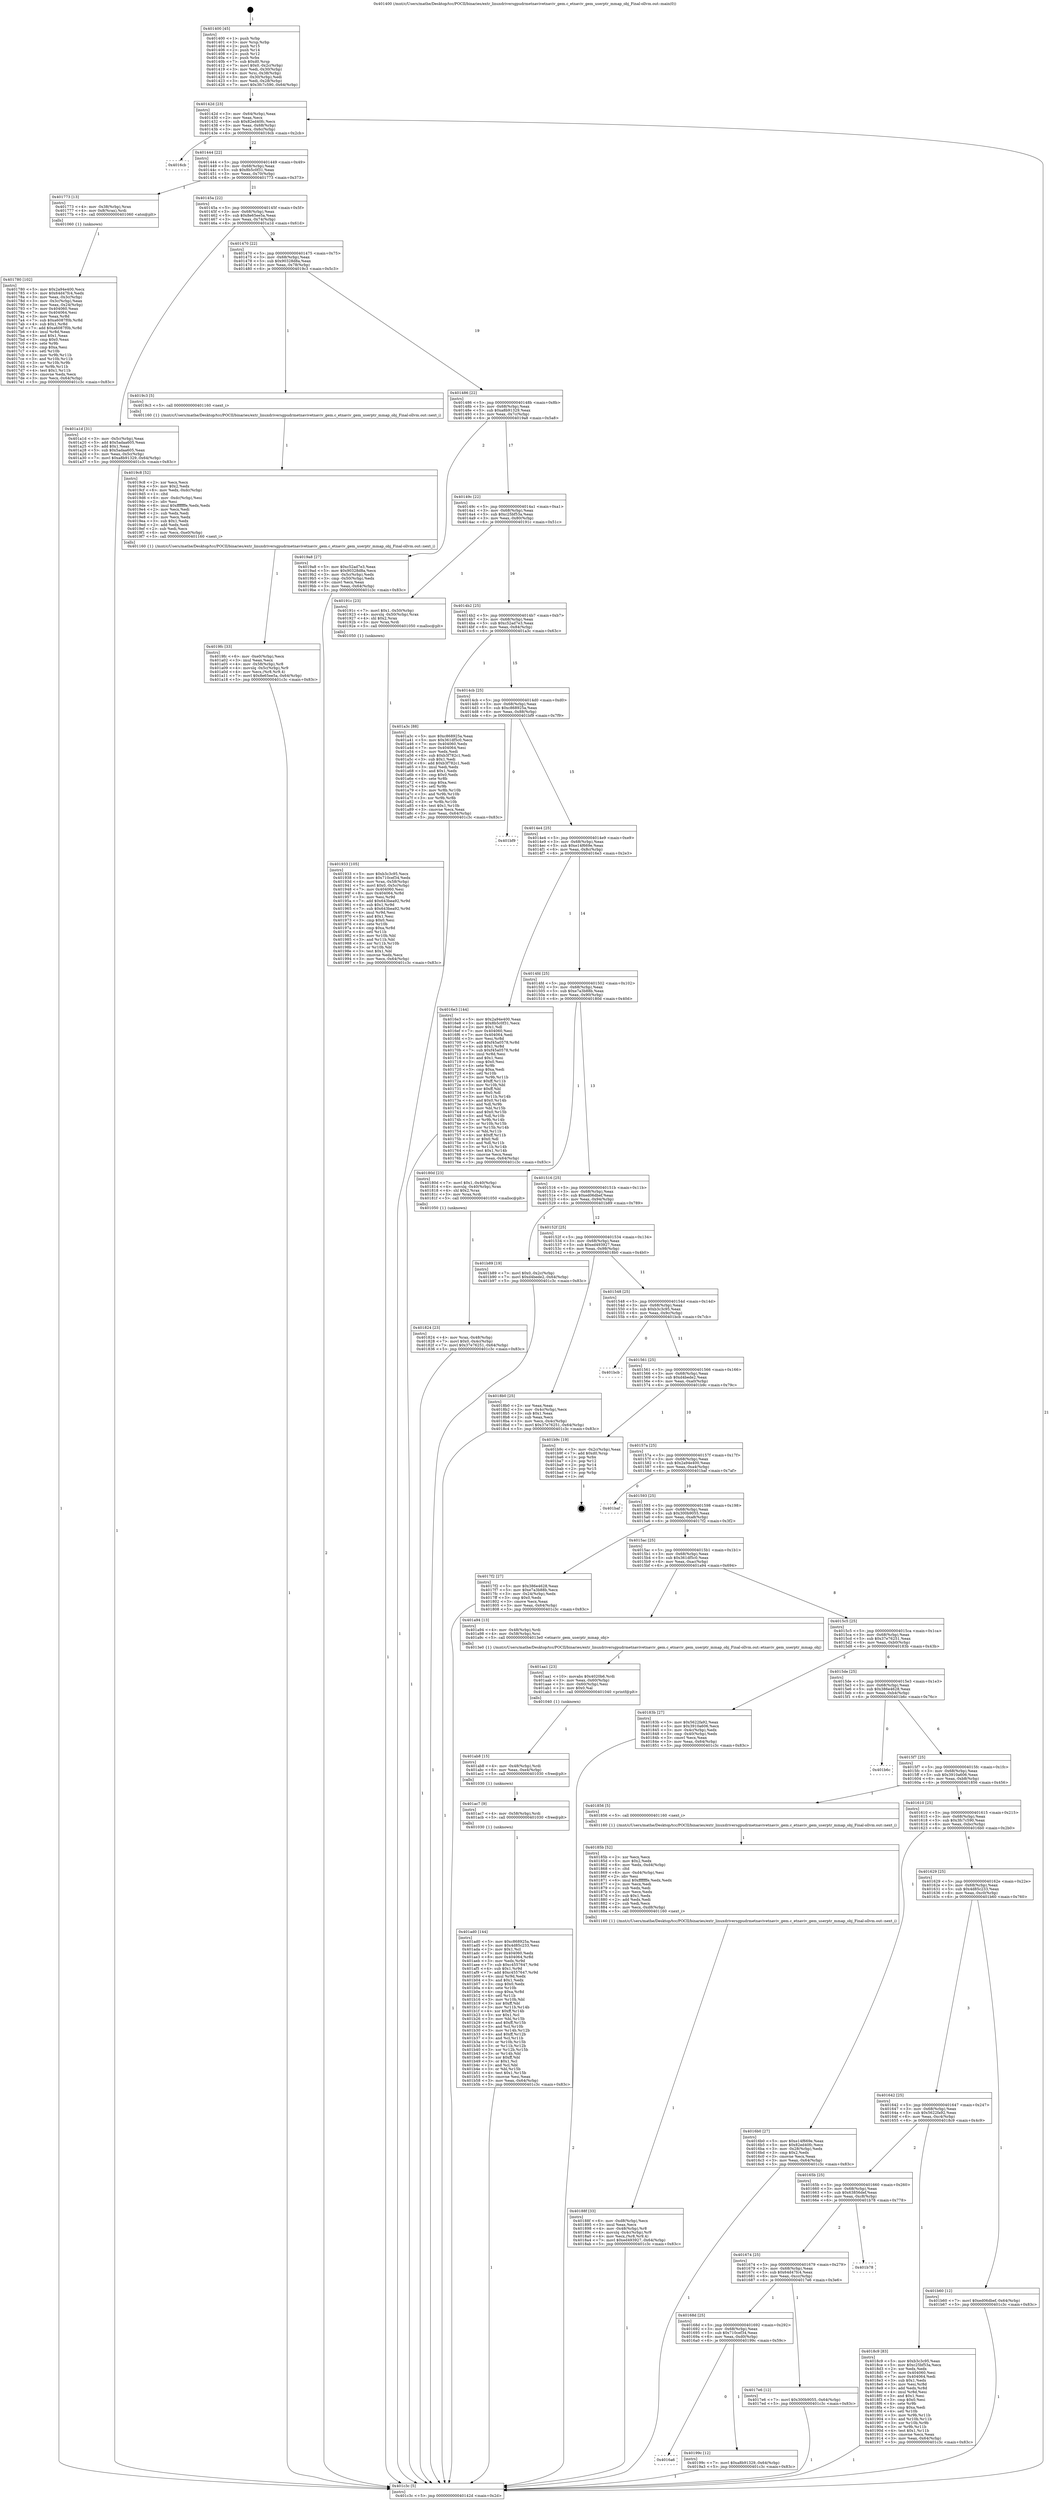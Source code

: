 digraph "0x401400" {
  label = "0x401400 (/mnt/c/Users/mathe/Desktop/tcc/POCII/binaries/extr_linuxdriversgpudrmetnavivetnaviv_gem.c_etnaviv_gem_userptr_mmap_obj_Final-ollvm.out::main(0))"
  labelloc = "t"
  node[shape=record]

  Entry [label="",width=0.3,height=0.3,shape=circle,fillcolor=black,style=filled]
  "0x40142d" [label="{
     0x40142d [23]\l
     | [instrs]\l
     &nbsp;&nbsp;0x40142d \<+3\>: mov -0x64(%rbp),%eax\l
     &nbsp;&nbsp;0x401430 \<+2\>: mov %eax,%ecx\l
     &nbsp;&nbsp;0x401432 \<+6\>: sub $0x82ed40fc,%ecx\l
     &nbsp;&nbsp;0x401438 \<+3\>: mov %eax,-0x68(%rbp)\l
     &nbsp;&nbsp;0x40143b \<+3\>: mov %ecx,-0x6c(%rbp)\l
     &nbsp;&nbsp;0x40143e \<+6\>: je 00000000004016cb \<main+0x2cb\>\l
  }"]
  "0x4016cb" [label="{
     0x4016cb\l
  }", style=dashed]
  "0x401444" [label="{
     0x401444 [22]\l
     | [instrs]\l
     &nbsp;&nbsp;0x401444 \<+5\>: jmp 0000000000401449 \<main+0x49\>\l
     &nbsp;&nbsp;0x401449 \<+3\>: mov -0x68(%rbp),%eax\l
     &nbsp;&nbsp;0x40144c \<+5\>: sub $0x8b5c0f31,%eax\l
     &nbsp;&nbsp;0x401451 \<+3\>: mov %eax,-0x70(%rbp)\l
     &nbsp;&nbsp;0x401454 \<+6\>: je 0000000000401773 \<main+0x373\>\l
  }"]
  Exit [label="",width=0.3,height=0.3,shape=circle,fillcolor=black,style=filled,peripheries=2]
  "0x401773" [label="{
     0x401773 [13]\l
     | [instrs]\l
     &nbsp;&nbsp;0x401773 \<+4\>: mov -0x38(%rbp),%rax\l
     &nbsp;&nbsp;0x401777 \<+4\>: mov 0x8(%rax),%rdi\l
     &nbsp;&nbsp;0x40177b \<+5\>: call 0000000000401060 \<atoi@plt\>\l
     | [calls]\l
     &nbsp;&nbsp;0x401060 \{1\} (unknown)\l
  }"]
  "0x40145a" [label="{
     0x40145a [22]\l
     | [instrs]\l
     &nbsp;&nbsp;0x40145a \<+5\>: jmp 000000000040145f \<main+0x5f\>\l
     &nbsp;&nbsp;0x40145f \<+3\>: mov -0x68(%rbp),%eax\l
     &nbsp;&nbsp;0x401462 \<+5\>: sub $0x8e65ee5a,%eax\l
     &nbsp;&nbsp;0x401467 \<+3\>: mov %eax,-0x74(%rbp)\l
     &nbsp;&nbsp;0x40146a \<+6\>: je 0000000000401a1d \<main+0x61d\>\l
  }"]
  "0x401ad0" [label="{
     0x401ad0 [144]\l
     | [instrs]\l
     &nbsp;&nbsp;0x401ad0 \<+5\>: mov $0xc868925a,%eax\l
     &nbsp;&nbsp;0x401ad5 \<+5\>: mov $0x4d85c233,%esi\l
     &nbsp;&nbsp;0x401ada \<+2\>: mov $0x1,%cl\l
     &nbsp;&nbsp;0x401adc \<+7\>: mov 0x404060,%edx\l
     &nbsp;&nbsp;0x401ae3 \<+8\>: mov 0x404064,%r8d\l
     &nbsp;&nbsp;0x401aeb \<+3\>: mov %edx,%r9d\l
     &nbsp;&nbsp;0x401aee \<+7\>: sub $0xc4557647,%r9d\l
     &nbsp;&nbsp;0x401af5 \<+4\>: sub $0x1,%r9d\l
     &nbsp;&nbsp;0x401af9 \<+7\>: add $0xc4557647,%r9d\l
     &nbsp;&nbsp;0x401b00 \<+4\>: imul %r9d,%edx\l
     &nbsp;&nbsp;0x401b04 \<+3\>: and $0x1,%edx\l
     &nbsp;&nbsp;0x401b07 \<+3\>: cmp $0x0,%edx\l
     &nbsp;&nbsp;0x401b0a \<+4\>: sete %r10b\l
     &nbsp;&nbsp;0x401b0e \<+4\>: cmp $0xa,%r8d\l
     &nbsp;&nbsp;0x401b12 \<+4\>: setl %r11b\l
     &nbsp;&nbsp;0x401b16 \<+3\>: mov %r10b,%bl\l
     &nbsp;&nbsp;0x401b19 \<+3\>: xor $0xff,%bl\l
     &nbsp;&nbsp;0x401b1c \<+3\>: mov %r11b,%r14b\l
     &nbsp;&nbsp;0x401b1f \<+4\>: xor $0xff,%r14b\l
     &nbsp;&nbsp;0x401b23 \<+3\>: xor $0x1,%cl\l
     &nbsp;&nbsp;0x401b26 \<+3\>: mov %bl,%r15b\l
     &nbsp;&nbsp;0x401b29 \<+4\>: and $0xff,%r15b\l
     &nbsp;&nbsp;0x401b2d \<+3\>: and %cl,%r10b\l
     &nbsp;&nbsp;0x401b30 \<+3\>: mov %r14b,%r12b\l
     &nbsp;&nbsp;0x401b33 \<+4\>: and $0xff,%r12b\l
     &nbsp;&nbsp;0x401b37 \<+3\>: and %cl,%r11b\l
     &nbsp;&nbsp;0x401b3a \<+3\>: or %r10b,%r15b\l
     &nbsp;&nbsp;0x401b3d \<+3\>: or %r11b,%r12b\l
     &nbsp;&nbsp;0x401b40 \<+3\>: xor %r12b,%r15b\l
     &nbsp;&nbsp;0x401b43 \<+3\>: or %r14b,%bl\l
     &nbsp;&nbsp;0x401b46 \<+3\>: xor $0xff,%bl\l
     &nbsp;&nbsp;0x401b49 \<+3\>: or $0x1,%cl\l
     &nbsp;&nbsp;0x401b4c \<+2\>: and %cl,%bl\l
     &nbsp;&nbsp;0x401b4e \<+3\>: or %bl,%r15b\l
     &nbsp;&nbsp;0x401b51 \<+4\>: test $0x1,%r15b\l
     &nbsp;&nbsp;0x401b55 \<+3\>: cmovne %esi,%eax\l
     &nbsp;&nbsp;0x401b58 \<+3\>: mov %eax,-0x64(%rbp)\l
     &nbsp;&nbsp;0x401b5b \<+5\>: jmp 0000000000401c3c \<main+0x83c\>\l
  }"]
  "0x401a1d" [label="{
     0x401a1d [31]\l
     | [instrs]\l
     &nbsp;&nbsp;0x401a1d \<+3\>: mov -0x5c(%rbp),%eax\l
     &nbsp;&nbsp;0x401a20 \<+5\>: add $0x5adaa605,%eax\l
     &nbsp;&nbsp;0x401a25 \<+3\>: add $0x1,%eax\l
     &nbsp;&nbsp;0x401a28 \<+5\>: sub $0x5adaa605,%eax\l
     &nbsp;&nbsp;0x401a2d \<+3\>: mov %eax,-0x5c(%rbp)\l
     &nbsp;&nbsp;0x401a30 \<+7\>: movl $0xa8b91329,-0x64(%rbp)\l
     &nbsp;&nbsp;0x401a37 \<+5\>: jmp 0000000000401c3c \<main+0x83c\>\l
  }"]
  "0x401470" [label="{
     0x401470 [22]\l
     | [instrs]\l
     &nbsp;&nbsp;0x401470 \<+5\>: jmp 0000000000401475 \<main+0x75\>\l
     &nbsp;&nbsp;0x401475 \<+3\>: mov -0x68(%rbp),%eax\l
     &nbsp;&nbsp;0x401478 \<+5\>: sub $0x90328d8a,%eax\l
     &nbsp;&nbsp;0x40147d \<+3\>: mov %eax,-0x78(%rbp)\l
     &nbsp;&nbsp;0x401480 \<+6\>: je 00000000004019c3 \<main+0x5c3\>\l
  }"]
  "0x401ac7" [label="{
     0x401ac7 [9]\l
     | [instrs]\l
     &nbsp;&nbsp;0x401ac7 \<+4\>: mov -0x58(%rbp),%rdi\l
     &nbsp;&nbsp;0x401acb \<+5\>: call 0000000000401030 \<free@plt\>\l
     | [calls]\l
     &nbsp;&nbsp;0x401030 \{1\} (unknown)\l
  }"]
  "0x4019c3" [label="{
     0x4019c3 [5]\l
     | [instrs]\l
     &nbsp;&nbsp;0x4019c3 \<+5\>: call 0000000000401160 \<next_i\>\l
     | [calls]\l
     &nbsp;&nbsp;0x401160 \{1\} (/mnt/c/Users/mathe/Desktop/tcc/POCII/binaries/extr_linuxdriversgpudrmetnavivetnaviv_gem.c_etnaviv_gem_userptr_mmap_obj_Final-ollvm.out::next_i)\l
  }"]
  "0x401486" [label="{
     0x401486 [22]\l
     | [instrs]\l
     &nbsp;&nbsp;0x401486 \<+5\>: jmp 000000000040148b \<main+0x8b\>\l
     &nbsp;&nbsp;0x40148b \<+3\>: mov -0x68(%rbp),%eax\l
     &nbsp;&nbsp;0x40148e \<+5\>: sub $0xa8b91329,%eax\l
     &nbsp;&nbsp;0x401493 \<+3\>: mov %eax,-0x7c(%rbp)\l
     &nbsp;&nbsp;0x401496 \<+6\>: je 00000000004019a8 \<main+0x5a8\>\l
  }"]
  "0x401ab8" [label="{
     0x401ab8 [15]\l
     | [instrs]\l
     &nbsp;&nbsp;0x401ab8 \<+4\>: mov -0x48(%rbp),%rdi\l
     &nbsp;&nbsp;0x401abc \<+6\>: mov %eax,-0xe4(%rbp)\l
     &nbsp;&nbsp;0x401ac2 \<+5\>: call 0000000000401030 \<free@plt\>\l
     | [calls]\l
     &nbsp;&nbsp;0x401030 \{1\} (unknown)\l
  }"]
  "0x4019a8" [label="{
     0x4019a8 [27]\l
     | [instrs]\l
     &nbsp;&nbsp;0x4019a8 \<+5\>: mov $0xc52ad7e3,%eax\l
     &nbsp;&nbsp;0x4019ad \<+5\>: mov $0x90328d8a,%ecx\l
     &nbsp;&nbsp;0x4019b2 \<+3\>: mov -0x5c(%rbp),%edx\l
     &nbsp;&nbsp;0x4019b5 \<+3\>: cmp -0x50(%rbp),%edx\l
     &nbsp;&nbsp;0x4019b8 \<+3\>: cmovl %ecx,%eax\l
     &nbsp;&nbsp;0x4019bb \<+3\>: mov %eax,-0x64(%rbp)\l
     &nbsp;&nbsp;0x4019be \<+5\>: jmp 0000000000401c3c \<main+0x83c\>\l
  }"]
  "0x40149c" [label="{
     0x40149c [22]\l
     | [instrs]\l
     &nbsp;&nbsp;0x40149c \<+5\>: jmp 00000000004014a1 \<main+0xa1\>\l
     &nbsp;&nbsp;0x4014a1 \<+3\>: mov -0x68(%rbp),%eax\l
     &nbsp;&nbsp;0x4014a4 \<+5\>: sub $0xc25bf53a,%eax\l
     &nbsp;&nbsp;0x4014a9 \<+3\>: mov %eax,-0x80(%rbp)\l
     &nbsp;&nbsp;0x4014ac \<+6\>: je 000000000040191c \<main+0x51c\>\l
  }"]
  "0x401aa1" [label="{
     0x401aa1 [23]\l
     | [instrs]\l
     &nbsp;&nbsp;0x401aa1 \<+10\>: movabs $0x4020b6,%rdi\l
     &nbsp;&nbsp;0x401aab \<+3\>: mov %eax,-0x60(%rbp)\l
     &nbsp;&nbsp;0x401aae \<+3\>: mov -0x60(%rbp),%esi\l
     &nbsp;&nbsp;0x401ab1 \<+2\>: mov $0x0,%al\l
     &nbsp;&nbsp;0x401ab3 \<+5\>: call 0000000000401040 \<printf@plt\>\l
     | [calls]\l
     &nbsp;&nbsp;0x401040 \{1\} (unknown)\l
  }"]
  "0x40191c" [label="{
     0x40191c [23]\l
     | [instrs]\l
     &nbsp;&nbsp;0x40191c \<+7\>: movl $0x1,-0x50(%rbp)\l
     &nbsp;&nbsp;0x401923 \<+4\>: movslq -0x50(%rbp),%rax\l
     &nbsp;&nbsp;0x401927 \<+4\>: shl $0x2,%rax\l
     &nbsp;&nbsp;0x40192b \<+3\>: mov %rax,%rdi\l
     &nbsp;&nbsp;0x40192e \<+5\>: call 0000000000401050 \<malloc@plt\>\l
     | [calls]\l
     &nbsp;&nbsp;0x401050 \{1\} (unknown)\l
  }"]
  "0x4014b2" [label="{
     0x4014b2 [25]\l
     | [instrs]\l
     &nbsp;&nbsp;0x4014b2 \<+5\>: jmp 00000000004014b7 \<main+0xb7\>\l
     &nbsp;&nbsp;0x4014b7 \<+3\>: mov -0x68(%rbp),%eax\l
     &nbsp;&nbsp;0x4014ba \<+5\>: sub $0xc52ad7e3,%eax\l
     &nbsp;&nbsp;0x4014bf \<+6\>: mov %eax,-0x84(%rbp)\l
     &nbsp;&nbsp;0x4014c5 \<+6\>: je 0000000000401a3c \<main+0x63c\>\l
  }"]
  "0x4019fc" [label="{
     0x4019fc [33]\l
     | [instrs]\l
     &nbsp;&nbsp;0x4019fc \<+6\>: mov -0xe0(%rbp),%ecx\l
     &nbsp;&nbsp;0x401a02 \<+3\>: imul %eax,%ecx\l
     &nbsp;&nbsp;0x401a05 \<+4\>: mov -0x58(%rbp),%r8\l
     &nbsp;&nbsp;0x401a09 \<+4\>: movslq -0x5c(%rbp),%r9\l
     &nbsp;&nbsp;0x401a0d \<+4\>: mov %ecx,(%r8,%r9,4)\l
     &nbsp;&nbsp;0x401a11 \<+7\>: movl $0x8e65ee5a,-0x64(%rbp)\l
     &nbsp;&nbsp;0x401a18 \<+5\>: jmp 0000000000401c3c \<main+0x83c\>\l
  }"]
  "0x401a3c" [label="{
     0x401a3c [88]\l
     | [instrs]\l
     &nbsp;&nbsp;0x401a3c \<+5\>: mov $0xc868925a,%eax\l
     &nbsp;&nbsp;0x401a41 \<+5\>: mov $0x361df5c0,%ecx\l
     &nbsp;&nbsp;0x401a46 \<+7\>: mov 0x404060,%edx\l
     &nbsp;&nbsp;0x401a4d \<+7\>: mov 0x404064,%esi\l
     &nbsp;&nbsp;0x401a54 \<+2\>: mov %edx,%edi\l
     &nbsp;&nbsp;0x401a56 \<+6\>: sub $0xb3f782c1,%edi\l
     &nbsp;&nbsp;0x401a5c \<+3\>: sub $0x1,%edi\l
     &nbsp;&nbsp;0x401a5f \<+6\>: add $0xb3f782c1,%edi\l
     &nbsp;&nbsp;0x401a65 \<+3\>: imul %edi,%edx\l
     &nbsp;&nbsp;0x401a68 \<+3\>: and $0x1,%edx\l
     &nbsp;&nbsp;0x401a6b \<+3\>: cmp $0x0,%edx\l
     &nbsp;&nbsp;0x401a6e \<+4\>: sete %r8b\l
     &nbsp;&nbsp;0x401a72 \<+3\>: cmp $0xa,%esi\l
     &nbsp;&nbsp;0x401a75 \<+4\>: setl %r9b\l
     &nbsp;&nbsp;0x401a79 \<+3\>: mov %r8b,%r10b\l
     &nbsp;&nbsp;0x401a7c \<+3\>: and %r9b,%r10b\l
     &nbsp;&nbsp;0x401a7f \<+3\>: xor %r9b,%r8b\l
     &nbsp;&nbsp;0x401a82 \<+3\>: or %r8b,%r10b\l
     &nbsp;&nbsp;0x401a85 \<+4\>: test $0x1,%r10b\l
     &nbsp;&nbsp;0x401a89 \<+3\>: cmovne %ecx,%eax\l
     &nbsp;&nbsp;0x401a8c \<+3\>: mov %eax,-0x64(%rbp)\l
     &nbsp;&nbsp;0x401a8f \<+5\>: jmp 0000000000401c3c \<main+0x83c\>\l
  }"]
  "0x4014cb" [label="{
     0x4014cb [25]\l
     | [instrs]\l
     &nbsp;&nbsp;0x4014cb \<+5\>: jmp 00000000004014d0 \<main+0xd0\>\l
     &nbsp;&nbsp;0x4014d0 \<+3\>: mov -0x68(%rbp),%eax\l
     &nbsp;&nbsp;0x4014d3 \<+5\>: sub $0xc868925a,%eax\l
     &nbsp;&nbsp;0x4014d8 \<+6\>: mov %eax,-0x88(%rbp)\l
     &nbsp;&nbsp;0x4014de \<+6\>: je 0000000000401bf9 \<main+0x7f9\>\l
  }"]
  "0x4019c8" [label="{
     0x4019c8 [52]\l
     | [instrs]\l
     &nbsp;&nbsp;0x4019c8 \<+2\>: xor %ecx,%ecx\l
     &nbsp;&nbsp;0x4019ca \<+5\>: mov $0x2,%edx\l
     &nbsp;&nbsp;0x4019cf \<+6\>: mov %edx,-0xdc(%rbp)\l
     &nbsp;&nbsp;0x4019d5 \<+1\>: cltd\l
     &nbsp;&nbsp;0x4019d6 \<+6\>: mov -0xdc(%rbp),%esi\l
     &nbsp;&nbsp;0x4019dc \<+2\>: idiv %esi\l
     &nbsp;&nbsp;0x4019de \<+6\>: imul $0xfffffffe,%edx,%edx\l
     &nbsp;&nbsp;0x4019e4 \<+2\>: mov %ecx,%edi\l
     &nbsp;&nbsp;0x4019e6 \<+2\>: sub %edx,%edi\l
     &nbsp;&nbsp;0x4019e8 \<+2\>: mov %ecx,%edx\l
     &nbsp;&nbsp;0x4019ea \<+3\>: sub $0x1,%edx\l
     &nbsp;&nbsp;0x4019ed \<+2\>: add %edx,%edi\l
     &nbsp;&nbsp;0x4019ef \<+2\>: sub %edi,%ecx\l
     &nbsp;&nbsp;0x4019f1 \<+6\>: mov %ecx,-0xe0(%rbp)\l
     &nbsp;&nbsp;0x4019f7 \<+5\>: call 0000000000401160 \<next_i\>\l
     | [calls]\l
     &nbsp;&nbsp;0x401160 \{1\} (/mnt/c/Users/mathe/Desktop/tcc/POCII/binaries/extr_linuxdriversgpudrmetnavivetnaviv_gem.c_etnaviv_gem_userptr_mmap_obj_Final-ollvm.out::next_i)\l
  }"]
  "0x401bf9" [label="{
     0x401bf9\l
  }", style=dashed]
  "0x4014e4" [label="{
     0x4014e4 [25]\l
     | [instrs]\l
     &nbsp;&nbsp;0x4014e4 \<+5\>: jmp 00000000004014e9 \<main+0xe9\>\l
     &nbsp;&nbsp;0x4014e9 \<+3\>: mov -0x68(%rbp),%eax\l
     &nbsp;&nbsp;0x4014ec \<+5\>: sub $0xe14f669e,%eax\l
     &nbsp;&nbsp;0x4014f1 \<+6\>: mov %eax,-0x8c(%rbp)\l
     &nbsp;&nbsp;0x4014f7 \<+6\>: je 00000000004016e3 \<main+0x2e3\>\l
  }"]
  "0x4016a6" [label="{
     0x4016a6\l
  }", style=dashed]
  "0x4016e3" [label="{
     0x4016e3 [144]\l
     | [instrs]\l
     &nbsp;&nbsp;0x4016e3 \<+5\>: mov $0x2a94e400,%eax\l
     &nbsp;&nbsp;0x4016e8 \<+5\>: mov $0x8b5c0f31,%ecx\l
     &nbsp;&nbsp;0x4016ed \<+2\>: mov $0x1,%dl\l
     &nbsp;&nbsp;0x4016ef \<+7\>: mov 0x404060,%esi\l
     &nbsp;&nbsp;0x4016f6 \<+7\>: mov 0x404064,%edi\l
     &nbsp;&nbsp;0x4016fd \<+3\>: mov %esi,%r8d\l
     &nbsp;&nbsp;0x401700 \<+7\>: add $0xf45a0578,%r8d\l
     &nbsp;&nbsp;0x401707 \<+4\>: sub $0x1,%r8d\l
     &nbsp;&nbsp;0x40170b \<+7\>: sub $0xf45a0578,%r8d\l
     &nbsp;&nbsp;0x401712 \<+4\>: imul %r8d,%esi\l
     &nbsp;&nbsp;0x401716 \<+3\>: and $0x1,%esi\l
     &nbsp;&nbsp;0x401719 \<+3\>: cmp $0x0,%esi\l
     &nbsp;&nbsp;0x40171c \<+4\>: sete %r9b\l
     &nbsp;&nbsp;0x401720 \<+3\>: cmp $0xa,%edi\l
     &nbsp;&nbsp;0x401723 \<+4\>: setl %r10b\l
     &nbsp;&nbsp;0x401727 \<+3\>: mov %r9b,%r11b\l
     &nbsp;&nbsp;0x40172a \<+4\>: xor $0xff,%r11b\l
     &nbsp;&nbsp;0x40172e \<+3\>: mov %r10b,%bl\l
     &nbsp;&nbsp;0x401731 \<+3\>: xor $0xff,%bl\l
     &nbsp;&nbsp;0x401734 \<+3\>: xor $0x0,%dl\l
     &nbsp;&nbsp;0x401737 \<+3\>: mov %r11b,%r14b\l
     &nbsp;&nbsp;0x40173a \<+4\>: and $0x0,%r14b\l
     &nbsp;&nbsp;0x40173e \<+3\>: and %dl,%r9b\l
     &nbsp;&nbsp;0x401741 \<+3\>: mov %bl,%r15b\l
     &nbsp;&nbsp;0x401744 \<+4\>: and $0x0,%r15b\l
     &nbsp;&nbsp;0x401748 \<+3\>: and %dl,%r10b\l
     &nbsp;&nbsp;0x40174b \<+3\>: or %r9b,%r14b\l
     &nbsp;&nbsp;0x40174e \<+3\>: or %r10b,%r15b\l
     &nbsp;&nbsp;0x401751 \<+3\>: xor %r15b,%r14b\l
     &nbsp;&nbsp;0x401754 \<+3\>: or %bl,%r11b\l
     &nbsp;&nbsp;0x401757 \<+4\>: xor $0xff,%r11b\l
     &nbsp;&nbsp;0x40175b \<+3\>: or $0x0,%dl\l
     &nbsp;&nbsp;0x40175e \<+3\>: and %dl,%r11b\l
     &nbsp;&nbsp;0x401761 \<+3\>: or %r11b,%r14b\l
     &nbsp;&nbsp;0x401764 \<+4\>: test $0x1,%r14b\l
     &nbsp;&nbsp;0x401768 \<+3\>: cmovne %ecx,%eax\l
     &nbsp;&nbsp;0x40176b \<+3\>: mov %eax,-0x64(%rbp)\l
     &nbsp;&nbsp;0x40176e \<+5\>: jmp 0000000000401c3c \<main+0x83c\>\l
  }"]
  "0x4014fd" [label="{
     0x4014fd [25]\l
     | [instrs]\l
     &nbsp;&nbsp;0x4014fd \<+5\>: jmp 0000000000401502 \<main+0x102\>\l
     &nbsp;&nbsp;0x401502 \<+3\>: mov -0x68(%rbp),%eax\l
     &nbsp;&nbsp;0x401505 \<+5\>: sub $0xe7a3b88b,%eax\l
     &nbsp;&nbsp;0x40150a \<+6\>: mov %eax,-0x90(%rbp)\l
     &nbsp;&nbsp;0x401510 \<+6\>: je 000000000040180d \<main+0x40d\>\l
  }"]
  "0x40199c" [label="{
     0x40199c [12]\l
     | [instrs]\l
     &nbsp;&nbsp;0x40199c \<+7\>: movl $0xa8b91329,-0x64(%rbp)\l
     &nbsp;&nbsp;0x4019a3 \<+5\>: jmp 0000000000401c3c \<main+0x83c\>\l
  }"]
  "0x40180d" [label="{
     0x40180d [23]\l
     | [instrs]\l
     &nbsp;&nbsp;0x40180d \<+7\>: movl $0x1,-0x40(%rbp)\l
     &nbsp;&nbsp;0x401814 \<+4\>: movslq -0x40(%rbp),%rax\l
     &nbsp;&nbsp;0x401818 \<+4\>: shl $0x2,%rax\l
     &nbsp;&nbsp;0x40181c \<+3\>: mov %rax,%rdi\l
     &nbsp;&nbsp;0x40181f \<+5\>: call 0000000000401050 \<malloc@plt\>\l
     | [calls]\l
     &nbsp;&nbsp;0x401050 \{1\} (unknown)\l
  }"]
  "0x401516" [label="{
     0x401516 [25]\l
     | [instrs]\l
     &nbsp;&nbsp;0x401516 \<+5\>: jmp 000000000040151b \<main+0x11b\>\l
     &nbsp;&nbsp;0x40151b \<+3\>: mov -0x68(%rbp),%eax\l
     &nbsp;&nbsp;0x40151e \<+5\>: sub $0xed06dbef,%eax\l
     &nbsp;&nbsp;0x401523 \<+6\>: mov %eax,-0x94(%rbp)\l
     &nbsp;&nbsp;0x401529 \<+6\>: je 0000000000401b89 \<main+0x789\>\l
  }"]
  "0x401933" [label="{
     0x401933 [105]\l
     | [instrs]\l
     &nbsp;&nbsp;0x401933 \<+5\>: mov $0xb3c3c95,%ecx\l
     &nbsp;&nbsp;0x401938 \<+5\>: mov $0x710cef34,%edx\l
     &nbsp;&nbsp;0x40193d \<+4\>: mov %rax,-0x58(%rbp)\l
     &nbsp;&nbsp;0x401941 \<+7\>: movl $0x0,-0x5c(%rbp)\l
     &nbsp;&nbsp;0x401948 \<+7\>: mov 0x404060,%esi\l
     &nbsp;&nbsp;0x40194f \<+8\>: mov 0x404064,%r8d\l
     &nbsp;&nbsp;0x401957 \<+3\>: mov %esi,%r9d\l
     &nbsp;&nbsp;0x40195a \<+7\>: add $0x643bea92,%r9d\l
     &nbsp;&nbsp;0x401961 \<+4\>: sub $0x1,%r9d\l
     &nbsp;&nbsp;0x401965 \<+7\>: sub $0x643bea92,%r9d\l
     &nbsp;&nbsp;0x40196c \<+4\>: imul %r9d,%esi\l
     &nbsp;&nbsp;0x401970 \<+3\>: and $0x1,%esi\l
     &nbsp;&nbsp;0x401973 \<+3\>: cmp $0x0,%esi\l
     &nbsp;&nbsp;0x401976 \<+4\>: sete %r10b\l
     &nbsp;&nbsp;0x40197a \<+4\>: cmp $0xa,%r8d\l
     &nbsp;&nbsp;0x40197e \<+4\>: setl %r11b\l
     &nbsp;&nbsp;0x401982 \<+3\>: mov %r10b,%bl\l
     &nbsp;&nbsp;0x401985 \<+3\>: and %r11b,%bl\l
     &nbsp;&nbsp;0x401988 \<+3\>: xor %r11b,%r10b\l
     &nbsp;&nbsp;0x40198b \<+3\>: or %r10b,%bl\l
     &nbsp;&nbsp;0x40198e \<+3\>: test $0x1,%bl\l
     &nbsp;&nbsp;0x401991 \<+3\>: cmovne %edx,%ecx\l
     &nbsp;&nbsp;0x401994 \<+3\>: mov %ecx,-0x64(%rbp)\l
     &nbsp;&nbsp;0x401997 \<+5\>: jmp 0000000000401c3c \<main+0x83c\>\l
  }"]
  "0x401b89" [label="{
     0x401b89 [19]\l
     | [instrs]\l
     &nbsp;&nbsp;0x401b89 \<+7\>: movl $0x0,-0x2c(%rbp)\l
     &nbsp;&nbsp;0x401b90 \<+7\>: movl $0xd4bede2,-0x64(%rbp)\l
     &nbsp;&nbsp;0x401b97 \<+5\>: jmp 0000000000401c3c \<main+0x83c\>\l
  }"]
  "0x40152f" [label="{
     0x40152f [25]\l
     | [instrs]\l
     &nbsp;&nbsp;0x40152f \<+5\>: jmp 0000000000401534 \<main+0x134\>\l
     &nbsp;&nbsp;0x401534 \<+3\>: mov -0x68(%rbp),%eax\l
     &nbsp;&nbsp;0x401537 \<+5\>: sub $0xed493927,%eax\l
     &nbsp;&nbsp;0x40153c \<+6\>: mov %eax,-0x98(%rbp)\l
     &nbsp;&nbsp;0x401542 \<+6\>: je 00000000004018b0 \<main+0x4b0\>\l
  }"]
  "0x40188f" [label="{
     0x40188f [33]\l
     | [instrs]\l
     &nbsp;&nbsp;0x40188f \<+6\>: mov -0xd8(%rbp),%ecx\l
     &nbsp;&nbsp;0x401895 \<+3\>: imul %eax,%ecx\l
     &nbsp;&nbsp;0x401898 \<+4\>: mov -0x48(%rbp),%r8\l
     &nbsp;&nbsp;0x40189c \<+4\>: movslq -0x4c(%rbp),%r9\l
     &nbsp;&nbsp;0x4018a0 \<+4\>: mov %ecx,(%r8,%r9,4)\l
     &nbsp;&nbsp;0x4018a4 \<+7\>: movl $0xed493927,-0x64(%rbp)\l
     &nbsp;&nbsp;0x4018ab \<+5\>: jmp 0000000000401c3c \<main+0x83c\>\l
  }"]
  "0x4018b0" [label="{
     0x4018b0 [25]\l
     | [instrs]\l
     &nbsp;&nbsp;0x4018b0 \<+2\>: xor %eax,%eax\l
     &nbsp;&nbsp;0x4018b2 \<+3\>: mov -0x4c(%rbp),%ecx\l
     &nbsp;&nbsp;0x4018b5 \<+3\>: sub $0x1,%eax\l
     &nbsp;&nbsp;0x4018b8 \<+2\>: sub %eax,%ecx\l
     &nbsp;&nbsp;0x4018ba \<+3\>: mov %ecx,-0x4c(%rbp)\l
     &nbsp;&nbsp;0x4018bd \<+7\>: movl $0x37e76251,-0x64(%rbp)\l
     &nbsp;&nbsp;0x4018c4 \<+5\>: jmp 0000000000401c3c \<main+0x83c\>\l
  }"]
  "0x401548" [label="{
     0x401548 [25]\l
     | [instrs]\l
     &nbsp;&nbsp;0x401548 \<+5\>: jmp 000000000040154d \<main+0x14d\>\l
     &nbsp;&nbsp;0x40154d \<+3\>: mov -0x68(%rbp),%eax\l
     &nbsp;&nbsp;0x401550 \<+5\>: sub $0xb3c3c95,%eax\l
     &nbsp;&nbsp;0x401555 \<+6\>: mov %eax,-0x9c(%rbp)\l
     &nbsp;&nbsp;0x40155b \<+6\>: je 0000000000401bcb \<main+0x7cb\>\l
  }"]
  "0x40185b" [label="{
     0x40185b [52]\l
     | [instrs]\l
     &nbsp;&nbsp;0x40185b \<+2\>: xor %ecx,%ecx\l
     &nbsp;&nbsp;0x40185d \<+5\>: mov $0x2,%edx\l
     &nbsp;&nbsp;0x401862 \<+6\>: mov %edx,-0xd4(%rbp)\l
     &nbsp;&nbsp;0x401868 \<+1\>: cltd\l
     &nbsp;&nbsp;0x401869 \<+6\>: mov -0xd4(%rbp),%esi\l
     &nbsp;&nbsp;0x40186f \<+2\>: idiv %esi\l
     &nbsp;&nbsp;0x401871 \<+6\>: imul $0xfffffffe,%edx,%edx\l
     &nbsp;&nbsp;0x401877 \<+2\>: mov %ecx,%edi\l
     &nbsp;&nbsp;0x401879 \<+2\>: sub %edx,%edi\l
     &nbsp;&nbsp;0x40187b \<+2\>: mov %ecx,%edx\l
     &nbsp;&nbsp;0x40187d \<+3\>: sub $0x1,%edx\l
     &nbsp;&nbsp;0x401880 \<+2\>: add %edx,%edi\l
     &nbsp;&nbsp;0x401882 \<+2\>: sub %edi,%ecx\l
     &nbsp;&nbsp;0x401884 \<+6\>: mov %ecx,-0xd8(%rbp)\l
     &nbsp;&nbsp;0x40188a \<+5\>: call 0000000000401160 \<next_i\>\l
     | [calls]\l
     &nbsp;&nbsp;0x401160 \{1\} (/mnt/c/Users/mathe/Desktop/tcc/POCII/binaries/extr_linuxdriversgpudrmetnavivetnaviv_gem.c_etnaviv_gem_userptr_mmap_obj_Final-ollvm.out::next_i)\l
  }"]
  "0x401bcb" [label="{
     0x401bcb\l
  }", style=dashed]
  "0x401561" [label="{
     0x401561 [25]\l
     | [instrs]\l
     &nbsp;&nbsp;0x401561 \<+5\>: jmp 0000000000401566 \<main+0x166\>\l
     &nbsp;&nbsp;0x401566 \<+3\>: mov -0x68(%rbp),%eax\l
     &nbsp;&nbsp;0x401569 \<+5\>: sub $0xd4bede2,%eax\l
     &nbsp;&nbsp;0x40156e \<+6\>: mov %eax,-0xa0(%rbp)\l
     &nbsp;&nbsp;0x401574 \<+6\>: je 0000000000401b9c \<main+0x79c\>\l
  }"]
  "0x401824" [label="{
     0x401824 [23]\l
     | [instrs]\l
     &nbsp;&nbsp;0x401824 \<+4\>: mov %rax,-0x48(%rbp)\l
     &nbsp;&nbsp;0x401828 \<+7\>: movl $0x0,-0x4c(%rbp)\l
     &nbsp;&nbsp;0x40182f \<+7\>: movl $0x37e76251,-0x64(%rbp)\l
     &nbsp;&nbsp;0x401836 \<+5\>: jmp 0000000000401c3c \<main+0x83c\>\l
  }"]
  "0x401b9c" [label="{
     0x401b9c [19]\l
     | [instrs]\l
     &nbsp;&nbsp;0x401b9c \<+3\>: mov -0x2c(%rbp),%eax\l
     &nbsp;&nbsp;0x401b9f \<+7\>: add $0xd0,%rsp\l
     &nbsp;&nbsp;0x401ba6 \<+1\>: pop %rbx\l
     &nbsp;&nbsp;0x401ba7 \<+2\>: pop %r12\l
     &nbsp;&nbsp;0x401ba9 \<+2\>: pop %r14\l
     &nbsp;&nbsp;0x401bab \<+2\>: pop %r15\l
     &nbsp;&nbsp;0x401bad \<+1\>: pop %rbp\l
     &nbsp;&nbsp;0x401bae \<+1\>: ret\l
  }"]
  "0x40157a" [label="{
     0x40157a [25]\l
     | [instrs]\l
     &nbsp;&nbsp;0x40157a \<+5\>: jmp 000000000040157f \<main+0x17f\>\l
     &nbsp;&nbsp;0x40157f \<+3\>: mov -0x68(%rbp),%eax\l
     &nbsp;&nbsp;0x401582 \<+5\>: sub $0x2a94e400,%eax\l
     &nbsp;&nbsp;0x401587 \<+6\>: mov %eax,-0xa4(%rbp)\l
     &nbsp;&nbsp;0x40158d \<+6\>: je 0000000000401baf \<main+0x7af\>\l
  }"]
  "0x40168d" [label="{
     0x40168d [25]\l
     | [instrs]\l
     &nbsp;&nbsp;0x40168d \<+5\>: jmp 0000000000401692 \<main+0x292\>\l
     &nbsp;&nbsp;0x401692 \<+3\>: mov -0x68(%rbp),%eax\l
     &nbsp;&nbsp;0x401695 \<+5\>: sub $0x710cef34,%eax\l
     &nbsp;&nbsp;0x40169a \<+6\>: mov %eax,-0xd0(%rbp)\l
     &nbsp;&nbsp;0x4016a0 \<+6\>: je 000000000040199c \<main+0x59c\>\l
  }"]
  "0x401baf" [label="{
     0x401baf\l
  }", style=dashed]
  "0x401593" [label="{
     0x401593 [25]\l
     | [instrs]\l
     &nbsp;&nbsp;0x401593 \<+5\>: jmp 0000000000401598 \<main+0x198\>\l
     &nbsp;&nbsp;0x401598 \<+3\>: mov -0x68(%rbp),%eax\l
     &nbsp;&nbsp;0x40159b \<+5\>: sub $0x300b9055,%eax\l
     &nbsp;&nbsp;0x4015a0 \<+6\>: mov %eax,-0xa8(%rbp)\l
     &nbsp;&nbsp;0x4015a6 \<+6\>: je 00000000004017f2 \<main+0x3f2\>\l
  }"]
  "0x4017e6" [label="{
     0x4017e6 [12]\l
     | [instrs]\l
     &nbsp;&nbsp;0x4017e6 \<+7\>: movl $0x300b9055,-0x64(%rbp)\l
     &nbsp;&nbsp;0x4017ed \<+5\>: jmp 0000000000401c3c \<main+0x83c\>\l
  }"]
  "0x4017f2" [label="{
     0x4017f2 [27]\l
     | [instrs]\l
     &nbsp;&nbsp;0x4017f2 \<+5\>: mov $0x386e4628,%eax\l
     &nbsp;&nbsp;0x4017f7 \<+5\>: mov $0xe7a3b88b,%ecx\l
     &nbsp;&nbsp;0x4017fc \<+3\>: mov -0x24(%rbp),%edx\l
     &nbsp;&nbsp;0x4017ff \<+3\>: cmp $0x0,%edx\l
     &nbsp;&nbsp;0x401802 \<+3\>: cmove %ecx,%eax\l
     &nbsp;&nbsp;0x401805 \<+3\>: mov %eax,-0x64(%rbp)\l
     &nbsp;&nbsp;0x401808 \<+5\>: jmp 0000000000401c3c \<main+0x83c\>\l
  }"]
  "0x4015ac" [label="{
     0x4015ac [25]\l
     | [instrs]\l
     &nbsp;&nbsp;0x4015ac \<+5\>: jmp 00000000004015b1 \<main+0x1b1\>\l
     &nbsp;&nbsp;0x4015b1 \<+3\>: mov -0x68(%rbp),%eax\l
     &nbsp;&nbsp;0x4015b4 \<+5\>: sub $0x361df5c0,%eax\l
     &nbsp;&nbsp;0x4015b9 \<+6\>: mov %eax,-0xac(%rbp)\l
     &nbsp;&nbsp;0x4015bf \<+6\>: je 0000000000401a94 \<main+0x694\>\l
  }"]
  "0x401674" [label="{
     0x401674 [25]\l
     | [instrs]\l
     &nbsp;&nbsp;0x401674 \<+5\>: jmp 0000000000401679 \<main+0x279\>\l
     &nbsp;&nbsp;0x401679 \<+3\>: mov -0x68(%rbp),%eax\l
     &nbsp;&nbsp;0x40167c \<+5\>: sub $0x64d47fc4,%eax\l
     &nbsp;&nbsp;0x401681 \<+6\>: mov %eax,-0xcc(%rbp)\l
     &nbsp;&nbsp;0x401687 \<+6\>: je 00000000004017e6 \<main+0x3e6\>\l
  }"]
  "0x401a94" [label="{
     0x401a94 [13]\l
     | [instrs]\l
     &nbsp;&nbsp;0x401a94 \<+4\>: mov -0x48(%rbp),%rdi\l
     &nbsp;&nbsp;0x401a98 \<+4\>: mov -0x58(%rbp),%rsi\l
     &nbsp;&nbsp;0x401a9c \<+5\>: call 00000000004013e0 \<etnaviv_gem_userptr_mmap_obj\>\l
     | [calls]\l
     &nbsp;&nbsp;0x4013e0 \{1\} (/mnt/c/Users/mathe/Desktop/tcc/POCII/binaries/extr_linuxdriversgpudrmetnavivetnaviv_gem.c_etnaviv_gem_userptr_mmap_obj_Final-ollvm.out::etnaviv_gem_userptr_mmap_obj)\l
  }"]
  "0x4015c5" [label="{
     0x4015c5 [25]\l
     | [instrs]\l
     &nbsp;&nbsp;0x4015c5 \<+5\>: jmp 00000000004015ca \<main+0x1ca\>\l
     &nbsp;&nbsp;0x4015ca \<+3\>: mov -0x68(%rbp),%eax\l
     &nbsp;&nbsp;0x4015cd \<+5\>: sub $0x37e76251,%eax\l
     &nbsp;&nbsp;0x4015d2 \<+6\>: mov %eax,-0xb0(%rbp)\l
     &nbsp;&nbsp;0x4015d8 \<+6\>: je 000000000040183b \<main+0x43b\>\l
  }"]
  "0x401b78" [label="{
     0x401b78\l
  }", style=dashed]
  "0x40183b" [label="{
     0x40183b [27]\l
     | [instrs]\l
     &nbsp;&nbsp;0x40183b \<+5\>: mov $0x5622fa92,%eax\l
     &nbsp;&nbsp;0x401840 \<+5\>: mov $0x3910a606,%ecx\l
     &nbsp;&nbsp;0x401845 \<+3\>: mov -0x4c(%rbp),%edx\l
     &nbsp;&nbsp;0x401848 \<+3\>: cmp -0x40(%rbp),%edx\l
     &nbsp;&nbsp;0x40184b \<+3\>: cmovl %ecx,%eax\l
     &nbsp;&nbsp;0x40184e \<+3\>: mov %eax,-0x64(%rbp)\l
     &nbsp;&nbsp;0x401851 \<+5\>: jmp 0000000000401c3c \<main+0x83c\>\l
  }"]
  "0x4015de" [label="{
     0x4015de [25]\l
     | [instrs]\l
     &nbsp;&nbsp;0x4015de \<+5\>: jmp 00000000004015e3 \<main+0x1e3\>\l
     &nbsp;&nbsp;0x4015e3 \<+3\>: mov -0x68(%rbp),%eax\l
     &nbsp;&nbsp;0x4015e6 \<+5\>: sub $0x386e4628,%eax\l
     &nbsp;&nbsp;0x4015eb \<+6\>: mov %eax,-0xb4(%rbp)\l
     &nbsp;&nbsp;0x4015f1 \<+6\>: je 0000000000401b6c \<main+0x76c\>\l
  }"]
  "0x40165b" [label="{
     0x40165b [25]\l
     | [instrs]\l
     &nbsp;&nbsp;0x40165b \<+5\>: jmp 0000000000401660 \<main+0x260\>\l
     &nbsp;&nbsp;0x401660 \<+3\>: mov -0x68(%rbp),%eax\l
     &nbsp;&nbsp;0x401663 \<+5\>: sub $0x63856def,%eax\l
     &nbsp;&nbsp;0x401668 \<+6\>: mov %eax,-0xc8(%rbp)\l
     &nbsp;&nbsp;0x40166e \<+6\>: je 0000000000401b78 \<main+0x778\>\l
  }"]
  "0x401b6c" [label="{
     0x401b6c\l
  }", style=dashed]
  "0x4015f7" [label="{
     0x4015f7 [25]\l
     | [instrs]\l
     &nbsp;&nbsp;0x4015f7 \<+5\>: jmp 00000000004015fc \<main+0x1fc\>\l
     &nbsp;&nbsp;0x4015fc \<+3\>: mov -0x68(%rbp),%eax\l
     &nbsp;&nbsp;0x4015ff \<+5\>: sub $0x3910a606,%eax\l
     &nbsp;&nbsp;0x401604 \<+6\>: mov %eax,-0xb8(%rbp)\l
     &nbsp;&nbsp;0x40160a \<+6\>: je 0000000000401856 \<main+0x456\>\l
  }"]
  "0x4018c9" [label="{
     0x4018c9 [83]\l
     | [instrs]\l
     &nbsp;&nbsp;0x4018c9 \<+5\>: mov $0xb3c3c95,%eax\l
     &nbsp;&nbsp;0x4018ce \<+5\>: mov $0xc25bf53a,%ecx\l
     &nbsp;&nbsp;0x4018d3 \<+2\>: xor %edx,%edx\l
     &nbsp;&nbsp;0x4018d5 \<+7\>: mov 0x404060,%esi\l
     &nbsp;&nbsp;0x4018dc \<+7\>: mov 0x404064,%edi\l
     &nbsp;&nbsp;0x4018e3 \<+3\>: sub $0x1,%edx\l
     &nbsp;&nbsp;0x4018e6 \<+3\>: mov %esi,%r8d\l
     &nbsp;&nbsp;0x4018e9 \<+3\>: add %edx,%r8d\l
     &nbsp;&nbsp;0x4018ec \<+4\>: imul %r8d,%esi\l
     &nbsp;&nbsp;0x4018f0 \<+3\>: and $0x1,%esi\l
     &nbsp;&nbsp;0x4018f3 \<+3\>: cmp $0x0,%esi\l
     &nbsp;&nbsp;0x4018f6 \<+4\>: sete %r9b\l
     &nbsp;&nbsp;0x4018fa \<+3\>: cmp $0xa,%edi\l
     &nbsp;&nbsp;0x4018fd \<+4\>: setl %r10b\l
     &nbsp;&nbsp;0x401901 \<+3\>: mov %r9b,%r11b\l
     &nbsp;&nbsp;0x401904 \<+3\>: and %r10b,%r11b\l
     &nbsp;&nbsp;0x401907 \<+3\>: xor %r10b,%r9b\l
     &nbsp;&nbsp;0x40190a \<+3\>: or %r9b,%r11b\l
     &nbsp;&nbsp;0x40190d \<+4\>: test $0x1,%r11b\l
     &nbsp;&nbsp;0x401911 \<+3\>: cmovne %ecx,%eax\l
     &nbsp;&nbsp;0x401914 \<+3\>: mov %eax,-0x64(%rbp)\l
     &nbsp;&nbsp;0x401917 \<+5\>: jmp 0000000000401c3c \<main+0x83c\>\l
  }"]
  "0x401856" [label="{
     0x401856 [5]\l
     | [instrs]\l
     &nbsp;&nbsp;0x401856 \<+5\>: call 0000000000401160 \<next_i\>\l
     | [calls]\l
     &nbsp;&nbsp;0x401160 \{1\} (/mnt/c/Users/mathe/Desktop/tcc/POCII/binaries/extr_linuxdriversgpudrmetnavivetnaviv_gem.c_etnaviv_gem_userptr_mmap_obj_Final-ollvm.out::next_i)\l
  }"]
  "0x401610" [label="{
     0x401610 [25]\l
     | [instrs]\l
     &nbsp;&nbsp;0x401610 \<+5\>: jmp 0000000000401615 \<main+0x215\>\l
     &nbsp;&nbsp;0x401615 \<+3\>: mov -0x68(%rbp),%eax\l
     &nbsp;&nbsp;0x401618 \<+5\>: sub $0x3fc7c590,%eax\l
     &nbsp;&nbsp;0x40161d \<+6\>: mov %eax,-0xbc(%rbp)\l
     &nbsp;&nbsp;0x401623 \<+6\>: je 00000000004016b0 \<main+0x2b0\>\l
  }"]
  "0x401642" [label="{
     0x401642 [25]\l
     | [instrs]\l
     &nbsp;&nbsp;0x401642 \<+5\>: jmp 0000000000401647 \<main+0x247\>\l
     &nbsp;&nbsp;0x401647 \<+3\>: mov -0x68(%rbp),%eax\l
     &nbsp;&nbsp;0x40164a \<+5\>: sub $0x5622fa92,%eax\l
     &nbsp;&nbsp;0x40164f \<+6\>: mov %eax,-0xc4(%rbp)\l
     &nbsp;&nbsp;0x401655 \<+6\>: je 00000000004018c9 \<main+0x4c9\>\l
  }"]
  "0x4016b0" [label="{
     0x4016b0 [27]\l
     | [instrs]\l
     &nbsp;&nbsp;0x4016b0 \<+5\>: mov $0xe14f669e,%eax\l
     &nbsp;&nbsp;0x4016b5 \<+5\>: mov $0x82ed40fc,%ecx\l
     &nbsp;&nbsp;0x4016ba \<+3\>: mov -0x28(%rbp),%edx\l
     &nbsp;&nbsp;0x4016bd \<+3\>: cmp $0x2,%edx\l
     &nbsp;&nbsp;0x4016c0 \<+3\>: cmovne %ecx,%eax\l
     &nbsp;&nbsp;0x4016c3 \<+3\>: mov %eax,-0x64(%rbp)\l
     &nbsp;&nbsp;0x4016c6 \<+5\>: jmp 0000000000401c3c \<main+0x83c\>\l
  }"]
  "0x401629" [label="{
     0x401629 [25]\l
     | [instrs]\l
     &nbsp;&nbsp;0x401629 \<+5\>: jmp 000000000040162e \<main+0x22e\>\l
     &nbsp;&nbsp;0x40162e \<+3\>: mov -0x68(%rbp),%eax\l
     &nbsp;&nbsp;0x401631 \<+5\>: sub $0x4d85c233,%eax\l
     &nbsp;&nbsp;0x401636 \<+6\>: mov %eax,-0xc0(%rbp)\l
     &nbsp;&nbsp;0x40163c \<+6\>: je 0000000000401b60 \<main+0x760\>\l
  }"]
  "0x401c3c" [label="{
     0x401c3c [5]\l
     | [instrs]\l
     &nbsp;&nbsp;0x401c3c \<+5\>: jmp 000000000040142d \<main+0x2d\>\l
  }"]
  "0x401400" [label="{
     0x401400 [45]\l
     | [instrs]\l
     &nbsp;&nbsp;0x401400 \<+1\>: push %rbp\l
     &nbsp;&nbsp;0x401401 \<+3\>: mov %rsp,%rbp\l
     &nbsp;&nbsp;0x401404 \<+2\>: push %r15\l
     &nbsp;&nbsp;0x401406 \<+2\>: push %r14\l
     &nbsp;&nbsp;0x401408 \<+2\>: push %r12\l
     &nbsp;&nbsp;0x40140a \<+1\>: push %rbx\l
     &nbsp;&nbsp;0x40140b \<+7\>: sub $0xd0,%rsp\l
     &nbsp;&nbsp;0x401412 \<+7\>: movl $0x0,-0x2c(%rbp)\l
     &nbsp;&nbsp;0x401419 \<+3\>: mov %edi,-0x30(%rbp)\l
     &nbsp;&nbsp;0x40141c \<+4\>: mov %rsi,-0x38(%rbp)\l
     &nbsp;&nbsp;0x401420 \<+3\>: mov -0x30(%rbp),%edi\l
     &nbsp;&nbsp;0x401423 \<+3\>: mov %edi,-0x28(%rbp)\l
     &nbsp;&nbsp;0x401426 \<+7\>: movl $0x3fc7c590,-0x64(%rbp)\l
  }"]
  "0x401780" [label="{
     0x401780 [102]\l
     | [instrs]\l
     &nbsp;&nbsp;0x401780 \<+5\>: mov $0x2a94e400,%ecx\l
     &nbsp;&nbsp;0x401785 \<+5\>: mov $0x64d47fc4,%edx\l
     &nbsp;&nbsp;0x40178a \<+3\>: mov %eax,-0x3c(%rbp)\l
     &nbsp;&nbsp;0x40178d \<+3\>: mov -0x3c(%rbp),%eax\l
     &nbsp;&nbsp;0x401790 \<+3\>: mov %eax,-0x24(%rbp)\l
     &nbsp;&nbsp;0x401793 \<+7\>: mov 0x404060,%eax\l
     &nbsp;&nbsp;0x40179a \<+7\>: mov 0x404064,%esi\l
     &nbsp;&nbsp;0x4017a1 \<+3\>: mov %eax,%r8d\l
     &nbsp;&nbsp;0x4017a4 \<+7\>: sub $0xa6087f0b,%r8d\l
     &nbsp;&nbsp;0x4017ab \<+4\>: sub $0x1,%r8d\l
     &nbsp;&nbsp;0x4017af \<+7\>: add $0xa6087f0b,%r8d\l
     &nbsp;&nbsp;0x4017b6 \<+4\>: imul %r8d,%eax\l
     &nbsp;&nbsp;0x4017ba \<+3\>: and $0x1,%eax\l
     &nbsp;&nbsp;0x4017bd \<+3\>: cmp $0x0,%eax\l
     &nbsp;&nbsp;0x4017c0 \<+4\>: sete %r9b\l
     &nbsp;&nbsp;0x4017c4 \<+3\>: cmp $0xa,%esi\l
     &nbsp;&nbsp;0x4017c7 \<+4\>: setl %r10b\l
     &nbsp;&nbsp;0x4017cb \<+3\>: mov %r9b,%r11b\l
     &nbsp;&nbsp;0x4017ce \<+3\>: and %r10b,%r11b\l
     &nbsp;&nbsp;0x4017d1 \<+3\>: xor %r10b,%r9b\l
     &nbsp;&nbsp;0x4017d4 \<+3\>: or %r9b,%r11b\l
     &nbsp;&nbsp;0x4017d7 \<+4\>: test $0x1,%r11b\l
     &nbsp;&nbsp;0x4017db \<+3\>: cmovne %edx,%ecx\l
     &nbsp;&nbsp;0x4017de \<+3\>: mov %ecx,-0x64(%rbp)\l
     &nbsp;&nbsp;0x4017e1 \<+5\>: jmp 0000000000401c3c \<main+0x83c\>\l
  }"]
  "0x401b60" [label="{
     0x401b60 [12]\l
     | [instrs]\l
     &nbsp;&nbsp;0x401b60 \<+7\>: movl $0xed06dbef,-0x64(%rbp)\l
     &nbsp;&nbsp;0x401b67 \<+5\>: jmp 0000000000401c3c \<main+0x83c\>\l
  }"]
  Entry -> "0x401400" [label=" 1"]
  "0x40142d" -> "0x4016cb" [label=" 0"]
  "0x40142d" -> "0x401444" [label=" 22"]
  "0x401b9c" -> Exit [label=" 1"]
  "0x401444" -> "0x401773" [label=" 1"]
  "0x401444" -> "0x40145a" [label=" 21"]
  "0x401b89" -> "0x401c3c" [label=" 1"]
  "0x40145a" -> "0x401a1d" [label=" 1"]
  "0x40145a" -> "0x401470" [label=" 20"]
  "0x401b60" -> "0x401c3c" [label=" 1"]
  "0x401470" -> "0x4019c3" [label=" 1"]
  "0x401470" -> "0x401486" [label=" 19"]
  "0x401ad0" -> "0x401c3c" [label=" 1"]
  "0x401486" -> "0x4019a8" [label=" 2"]
  "0x401486" -> "0x40149c" [label=" 17"]
  "0x401ac7" -> "0x401ad0" [label=" 1"]
  "0x40149c" -> "0x40191c" [label=" 1"]
  "0x40149c" -> "0x4014b2" [label=" 16"]
  "0x401ab8" -> "0x401ac7" [label=" 1"]
  "0x4014b2" -> "0x401a3c" [label=" 1"]
  "0x4014b2" -> "0x4014cb" [label=" 15"]
  "0x401aa1" -> "0x401ab8" [label=" 1"]
  "0x4014cb" -> "0x401bf9" [label=" 0"]
  "0x4014cb" -> "0x4014e4" [label=" 15"]
  "0x401a94" -> "0x401aa1" [label=" 1"]
  "0x4014e4" -> "0x4016e3" [label=" 1"]
  "0x4014e4" -> "0x4014fd" [label=" 14"]
  "0x401a3c" -> "0x401c3c" [label=" 1"]
  "0x4014fd" -> "0x40180d" [label=" 1"]
  "0x4014fd" -> "0x401516" [label=" 13"]
  "0x401a1d" -> "0x401c3c" [label=" 1"]
  "0x401516" -> "0x401b89" [label=" 1"]
  "0x401516" -> "0x40152f" [label=" 12"]
  "0x4019c8" -> "0x4019fc" [label=" 1"]
  "0x40152f" -> "0x4018b0" [label=" 1"]
  "0x40152f" -> "0x401548" [label=" 11"]
  "0x4019c3" -> "0x4019c8" [label=" 1"]
  "0x401548" -> "0x401bcb" [label=" 0"]
  "0x401548" -> "0x401561" [label=" 11"]
  "0x4019a8" -> "0x401c3c" [label=" 2"]
  "0x401561" -> "0x401b9c" [label=" 1"]
  "0x401561" -> "0x40157a" [label=" 10"]
  "0x40199c" -> "0x401c3c" [label=" 1"]
  "0x40157a" -> "0x401baf" [label=" 0"]
  "0x40157a" -> "0x401593" [label=" 10"]
  "0x40168d" -> "0x4016a6" [label=" 0"]
  "0x401593" -> "0x4017f2" [label=" 1"]
  "0x401593" -> "0x4015ac" [label=" 9"]
  "0x40168d" -> "0x40199c" [label=" 1"]
  "0x4015ac" -> "0x401a94" [label=" 1"]
  "0x4015ac" -> "0x4015c5" [label=" 8"]
  "0x401933" -> "0x401c3c" [label=" 1"]
  "0x4015c5" -> "0x40183b" [label=" 2"]
  "0x4015c5" -> "0x4015de" [label=" 6"]
  "0x40191c" -> "0x401933" [label=" 1"]
  "0x4015de" -> "0x401b6c" [label=" 0"]
  "0x4015de" -> "0x4015f7" [label=" 6"]
  "0x4018b0" -> "0x401c3c" [label=" 1"]
  "0x4015f7" -> "0x401856" [label=" 1"]
  "0x4015f7" -> "0x401610" [label=" 5"]
  "0x40188f" -> "0x401c3c" [label=" 1"]
  "0x401610" -> "0x4016b0" [label=" 1"]
  "0x401610" -> "0x401629" [label=" 4"]
  "0x4016b0" -> "0x401c3c" [label=" 1"]
  "0x401400" -> "0x40142d" [label=" 1"]
  "0x401c3c" -> "0x40142d" [label=" 21"]
  "0x4016e3" -> "0x401c3c" [label=" 1"]
  "0x401773" -> "0x401780" [label=" 1"]
  "0x401780" -> "0x401c3c" [label=" 1"]
  "0x401856" -> "0x40185b" [label=" 1"]
  "0x401629" -> "0x401b60" [label=" 1"]
  "0x401629" -> "0x401642" [label=" 3"]
  "0x40185b" -> "0x40188f" [label=" 1"]
  "0x401642" -> "0x4018c9" [label=" 1"]
  "0x401642" -> "0x40165b" [label=" 2"]
  "0x4018c9" -> "0x401c3c" [label=" 1"]
  "0x40165b" -> "0x401b78" [label=" 0"]
  "0x40165b" -> "0x401674" [label=" 2"]
  "0x4019fc" -> "0x401c3c" [label=" 1"]
  "0x401674" -> "0x4017e6" [label=" 1"]
  "0x401674" -> "0x40168d" [label=" 1"]
  "0x4017e6" -> "0x401c3c" [label=" 1"]
  "0x4017f2" -> "0x401c3c" [label=" 1"]
  "0x40180d" -> "0x401824" [label=" 1"]
  "0x401824" -> "0x401c3c" [label=" 1"]
  "0x40183b" -> "0x401c3c" [label=" 2"]
}
